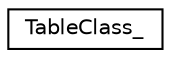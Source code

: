 digraph "Graphical Class Hierarchy"
{
  edge [fontname="Helvetica",fontsize="10",labelfontname="Helvetica",labelfontsize="10"];
  node [fontname="Helvetica",fontsize="10",shape=record];
  rankdir="LR";
  Node0 [label="TableClass_",height=0.2,width=0.4,color="black", fillcolor="white", style="filled",URL="$structTableClass__.html"];
}
